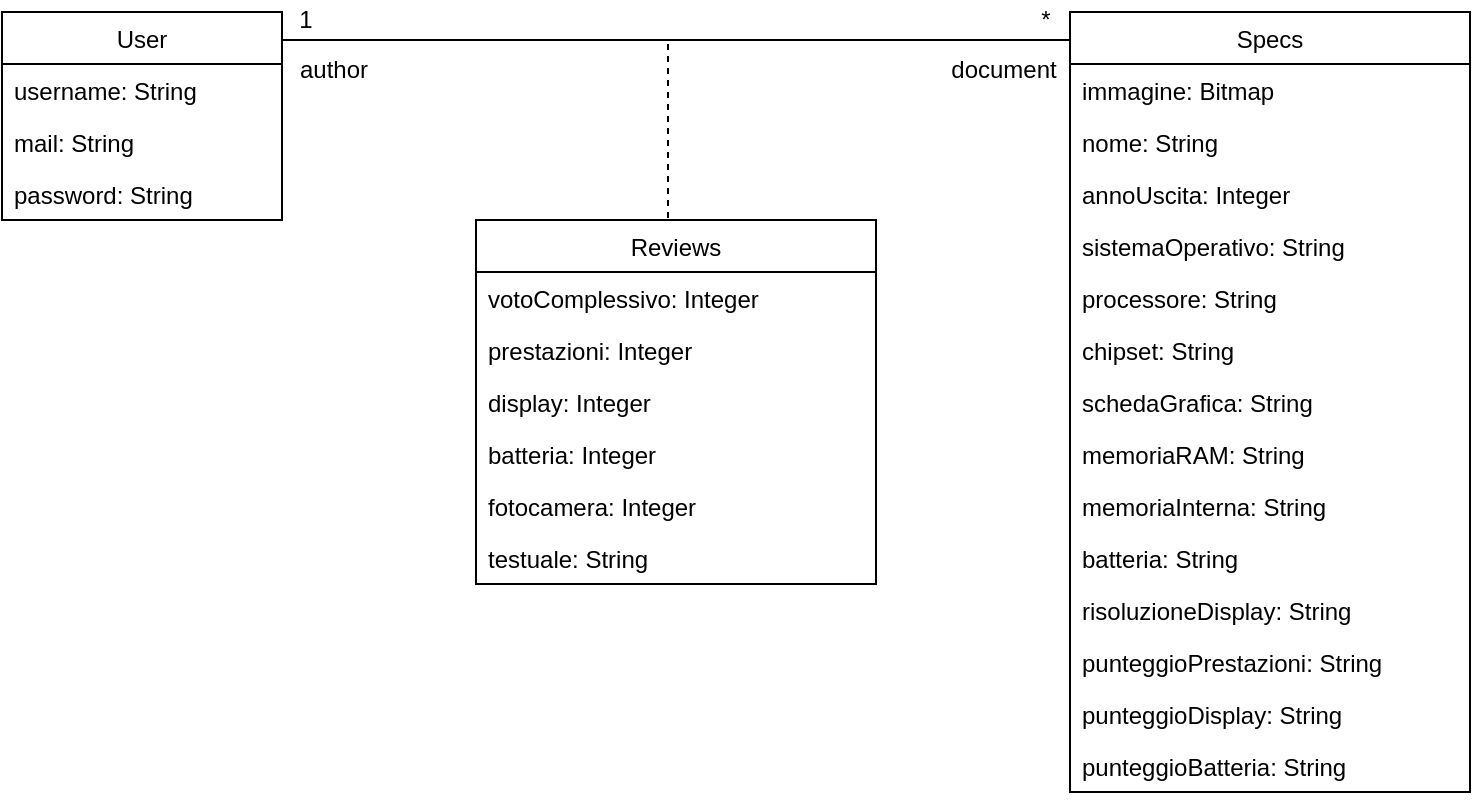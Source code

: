 <mxfile version="13.9.7" type="device"><diagram id="nP0EUK3V4YWFIhPtrHej" name="Page-1"><mxGraphModel dx="789" dy="437" grid="0" gridSize="10" guides="1" tooltips="1" connect="1" arrows="1" fold="1" page="0" pageScale="1" pageWidth="827" pageHeight="1169" math="0" shadow="0"><root><mxCell id="0"/><mxCell id="1" parent="0"/><mxCell id="1SizPJQ3pV7BWQvzkPKd-4" value="author" style="text;html=1;strokeColor=none;fillColor=none;align=center;verticalAlign=middle;whiteSpace=wrap;rounded=0;" parent="1" vertex="1"><mxGeometry x="191" y="159" width="40" height="20" as="geometry"/></mxCell><mxCell id="1SizPJQ3pV7BWQvzkPKd-5" value="document" style="text;html=1;strokeColor=none;fillColor=none;align=center;verticalAlign=middle;whiteSpace=wrap;rounded=0;" parent="1" vertex="1"><mxGeometry x="526" y="159" width="40" height="20" as="geometry"/></mxCell><mxCell id="1SizPJQ3pV7BWQvzkPKd-6" value="1" style="text;html=1;strokeColor=none;fillColor=none;align=center;verticalAlign=middle;whiteSpace=wrap;rounded=0;" parent="1" vertex="1"><mxGeometry x="177" y="134" width="40" height="20" as="geometry"/></mxCell><mxCell id="1SizPJQ3pV7BWQvzkPKd-7" value="*" style="text;html=1;strokeColor=none;fillColor=none;align=center;verticalAlign=middle;whiteSpace=wrap;rounded=0;" parent="1" vertex="1"><mxGeometry x="547" y="134" width="40" height="20" as="geometry"/></mxCell><mxCell id="1SizPJQ3pV7BWQvzkPKd-20" value="" style="edgeStyle=orthogonalEdgeStyle;rounded=0;orthogonalLoop=1;jettySize=auto;html=1;endArrow=none;endFill=0;fontSize=12;verticalAlign=bottom;" parent="1" source="1SizPJQ3pV7BWQvzkPKd-8" target="1SizPJQ3pV7BWQvzkPKd-12" edge="1"><mxGeometry relative="1" as="geometry"><Array as="points"><mxPoint x="292" y="154"/><mxPoint x="292" y="154"/></Array></mxGeometry></mxCell><mxCell id="1SizPJQ3pV7BWQvzkPKd-8" value="User" style="swimlane;fontStyle=0;childLayout=stackLayout;horizontal=1;startSize=26;fillColor=none;horizontalStack=0;resizeParent=1;resizeParentMax=0;resizeLast=0;collapsible=1;marginBottom=0;fontSize=12;" parent="1" vertex="1"><mxGeometry x="45" y="140" width="140" height="104" as="geometry"><mxRectangle x="45" y="234" width="52" height="26" as="alternateBounds"/></mxGeometry></mxCell><mxCell id="1SizPJQ3pV7BWQvzkPKd-9" value="username: String" style="text;strokeColor=none;fillColor=none;align=left;verticalAlign=top;spacingLeft=4;spacingRight=4;overflow=hidden;rotatable=0;points=[[0,0.5],[1,0.5]];portConstraint=eastwest;" parent="1SizPJQ3pV7BWQvzkPKd-8" vertex="1"><mxGeometry y="26" width="140" height="26" as="geometry"/></mxCell><mxCell id="1SizPJQ3pV7BWQvzkPKd-10" value="mail: String" style="text;strokeColor=none;fillColor=none;align=left;verticalAlign=top;spacingLeft=4;spacingRight=4;overflow=hidden;rotatable=0;points=[[0,0.5],[1,0.5]];portConstraint=eastwest;" parent="1SizPJQ3pV7BWQvzkPKd-8" vertex="1"><mxGeometry y="52" width="140" height="26" as="geometry"/></mxCell><mxCell id="1SizPJQ3pV7BWQvzkPKd-11" value="password: String" style="text;strokeColor=none;fillColor=none;align=left;verticalAlign=top;spacingLeft=4;spacingRight=4;overflow=hidden;rotatable=0;points=[[0,0.5],[1,0.5]];portConstraint=eastwest;" parent="1SizPJQ3pV7BWQvzkPKd-8" vertex="1"><mxGeometry y="78" width="140" height="26" as="geometry"/></mxCell><mxCell id="1SizPJQ3pV7BWQvzkPKd-12" value="Specs" style="swimlane;fontStyle=0;childLayout=stackLayout;horizontal=1;startSize=26;fillColor=none;horizontalStack=0;resizeParent=1;resizeParentMax=0;resizeLast=0;collapsible=1;marginBottom=0;fontSize=12;" parent="1" vertex="1"><mxGeometry x="579" y="140" width="200" height="390" as="geometry"><mxRectangle x="45" y="234" width="52" height="26" as="alternateBounds"/></mxGeometry></mxCell><mxCell id="1SizPJQ3pV7BWQvzkPKd-13" value="immagine: Bitmap" style="text;strokeColor=none;fillColor=none;align=left;verticalAlign=top;spacingLeft=4;spacingRight=4;overflow=hidden;rotatable=0;points=[[0,0.5],[1,0.5]];portConstraint=eastwest;" parent="1SizPJQ3pV7BWQvzkPKd-12" vertex="1"><mxGeometry y="26" width="200" height="26" as="geometry"/></mxCell><mxCell id="1SizPJQ3pV7BWQvzkPKd-14" value="nome: String" style="text;strokeColor=none;fillColor=none;align=left;verticalAlign=top;spacingLeft=4;spacingRight=4;overflow=hidden;rotatable=0;points=[[0,0.5],[1,0.5]];portConstraint=eastwest;" parent="1SizPJQ3pV7BWQvzkPKd-12" vertex="1"><mxGeometry y="52" width="200" height="26" as="geometry"/></mxCell><mxCell id="1SizPJQ3pV7BWQvzkPKd-15" value="annoUscita: Integer" style="text;strokeColor=none;fillColor=none;align=left;verticalAlign=top;spacingLeft=4;spacingRight=4;overflow=hidden;rotatable=0;points=[[0,0.5],[1,0.5]];portConstraint=eastwest;" parent="1SizPJQ3pV7BWQvzkPKd-12" vertex="1"><mxGeometry y="78" width="200" height="26" as="geometry"/></mxCell><mxCell id="1SizPJQ3pV7BWQvzkPKd-17" value="sistemaOperativo: String" style="text;strokeColor=none;fillColor=none;align=left;verticalAlign=top;spacingLeft=4;spacingRight=4;overflow=hidden;rotatable=0;points=[[0,0.5],[1,0.5]];portConstraint=eastwest;fontSize=12;" parent="1SizPJQ3pV7BWQvzkPKd-12" vertex="1"><mxGeometry y="104" width="200" height="26" as="geometry"/></mxCell><mxCell id="1SizPJQ3pV7BWQvzkPKd-18" value="processore: String" style="text;strokeColor=none;fillColor=none;align=left;verticalAlign=top;spacingLeft=4;spacingRight=4;overflow=hidden;rotatable=0;points=[[0,0.5],[1,0.5]];portConstraint=eastwest;fontSize=12;" parent="1SizPJQ3pV7BWQvzkPKd-12" vertex="1"><mxGeometry y="130" width="200" height="26" as="geometry"/></mxCell><mxCell id="1SizPJQ3pV7BWQvzkPKd-19" value="chipset: String" style="text;strokeColor=none;fillColor=none;align=left;verticalAlign=top;spacingLeft=4;spacingRight=4;overflow=hidden;rotatable=0;points=[[0,0.5],[1,0.5]];portConstraint=eastwest;fontSize=12;" parent="1SizPJQ3pV7BWQvzkPKd-12" vertex="1"><mxGeometry y="156" width="200" height="26" as="geometry"/></mxCell><mxCell id="O2j5BQriuXbhQpsweW6N-11" value="schedaGrafica: String" style="text;strokeColor=none;fillColor=none;align=left;verticalAlign=top;spacingLeft=4;spacingRight=4;overflow=hidden;rotatable=0;points=[[0,0.5],[1,0.5]];portConstraint=eastwest;" vertex="1" parent="1SizPJQ3pV7BWQvzkPKd-12"><mxGeometry y="182" width="200" height="26" as="geometry"/></mxCell><mxCell id="O2j5BQriuXbhQpsweW6N-12" value="memoriaRAM: String" style="text;strokeColor=none;fillColor=none;align=left;verticalAlign=top;spacingLeft=4;spacingRight=4;overflow=hidden;rotatable=0;points=[[0,0.5],[1,0.5]];portConstraint=eastwest;" vertex="1" parent="1SizPJQ3pV7BWQvzkPKd-12"><mxGeometry y="208" width="200" height="26" as="geometry"/></mxCell><mxCell id="O2j5BQriuXbhQpsweW6N-13" value="memoriaInterna: String" style="text;strokeColor=none;fillColor=none;align=left;verticalAlign=top;spacingLeft=4;spacingRight=4;overflow=hidden;rotatable=0;points=[[0,0.5],[1,0.5]];portConstraint=eastwest;" vertex="1" parent="1SizPJQ3pV7BWQvzkPKd-12"><mxGeometry y="234" width="200" height="26" as="geometry"/></mxCell><mxCell id="O2j5BQriuXbhQpsweW6N-14" value="batteria: String" style="text;strokeColor=none;fillColor=none;align=left;verticalAlign=top;spacingLeft=4;spacingRight=4;overflow=hidden;rotatable=0;points=[[0,0.5],[1,0.5]];portConstraint=eastwest;" vertex="1" parent="1SizPJQ3pV7BWQvzkPKd-12"><mxGeometry y="260" width="200" height="26" as="geometry"/></mxCell><mxCell id="O2j5BQriuXbhQpsweW6N-15" value="risoluzioneDisplay: String" style="text;strokeColor=none;fillColor=none;align=left;verticalAlign=top;spacingLeft=4;spacingRight=4;overflow=hidden;rotatable=0;points=[[0,0.5],[1,0.5]];portConstraint=eastwest;" vertex="1" parent="1SizPJQ3pV7BWQvzkPKd-12"><mxGeometry y="286" width="200" height="26" as="geometry"/></mxCell><mxCell id="O2j5BQriuXbhQpsweW6N-17" value="punteggioPrestazioni: String" style="text;strokeColor=none;fillColor=none;align=left;verticalAlign=top;spacingLeft=4;spacingRight=4;overflow=hidden;rotatable=0;points=[[0,0.5],[1,0.5]];portConstraint=eastwest;" vertex="1" parent="1SizPJQ3pV7BWQvzkPKd-12"><mxGeometry y="312" width="200" height="26" as="geometry"/></mxCell><mxCell id="O2j5BQriuXbhQpsweW6N-18" value="punteggioDisplay: String" style="text;strokeColor=none;fillColor=none;align=left;verticalAlign=top;spacingLeft=4;spacingRight=4;overflow=hidden;rotatable=0;points=[[0,0.5],[1,0.5]];portConstraint=eastwest;" vertex="1" parent="1SizPJQ3pV7BWQvzkPKd-12"><mxGeometry y="338" width="200" height="26" as="geometry"/></mxCell><mxCell id="O2j5BQriuXbhQpsweW6N-19" value="punteggioBatteria: String" style="text;strokeColor=none;fillColor=none;align=left;verticalAlign=top;spacingLeft=4;spacingRight=4;overflow=hidden;rotatable=0;points=[[0,0.5],[1,0.5]];portConstraint=eastwest;" vertex="1" parent="1SizPJQ3pV7BWQvzkPKd-12"><mxGeometry y="364" width="200" height="26" as="geometry"/></mxCell><mxCell id="O2j5BQriuXbhQpsweW6N-2" value="" style="endArrow=none;dashed=1;html=1;" edge="1" parent="1"><mxGeometry width="50" height="50" relative="1" as="geometry"><mxPoint x="378" y="243" as="sourcePoint"/><mxPoint x="378" y="154" as="targetPoint"/></mxGeometry></mxCell><mxCell id="O2j5BQriuXbhQpsweW6N-3" value="Reviews" style="swimlane;fontStyle=0;childLayout=stackLayout;horizontal=1;startSize=26;fillColor=none;horizontalStack=0;resizeParent=1;resizeParentMax=0;resizeLast=0;collapsible=1;marginBottom=0;fontSize=12;" vertex="1" parent="1"><mxGeometry x="282" y="244" width="200" height="182" as="geometry"><mxRectangle x="282" y="244" width="52" height="26" as="alternateBounds"/></mxGeometry></mxCell><mxCell id="O2j5BQriuXbhQpsweW6N-4" value="votoComplessivo: Integer" style="text;strokeColor=none;fillColor=none;align=left;verticalAlign=top;spacingLeft=4;spacingRight=4;overflow=hidden;rotatable=0;points=[[0,0.5],[1,0.5]];portConstraint=eastwest;" vertex="1" parent="O2j5BQriuXbhQpsweW6N-3"><mxGeometry y="26" width="200" height="26" as="geometry"/></mxCell><mxCell id="O2j5BQriuXbhQpsweW6N-5" value="prestazioni: Integer" style="text;strokeColor=none;fillColor=none;align=left;verticalAlign=top;spacingLeft=4;spacingRight=4;overflow=hidden;rotatable=0;points=[[0,0.5],[1,0.5]];portConstraint=eastwest;" vertex="1" parent="O2j5BQriuXbhQpsweW6N-3"><mxGeometry y="52" width="200" height="26" as="geometry"/></mxCell><mxCell id="O2j5BQriuXbhQpsweW6N-6" value="display: Integer" style="text;strokeColor=none;fillColor=none;align=left;verticalAlign=top;spacingLeft=4;spacingRight=4;overflow=hidden;rotatable=0;points=[[0,0.5],[1,0.5]];portConstraint=eastwest;" vertex="1" parent="O2j5BQriuXbhQpsweW6N-3"><mxGeometry y="78" width="200" height="26" as="geometry"/></mxCell><mxCell id="O2j5BQriuXbhQpsweW6N-7" value="batteria: Integer" style="text;strokeColor=none;fillColor=none;align=left;verticalAlign=top;spacingLeft=4;spacingRight=4;overflow=hidden;rotatable=0;points=[[0,0.5],[1,0.5]];portConstraint=eastwest;fontSize=12;" vertex="1" parent="O2j5BQriuXbhQpsweW6N-3"><mxGeometry y="104" width="200" height="26" as="geometry"/></mxCell><mxCell id="O2j5BQriuXbhQpsweW6N-8" value="fotocamera: Integer" style="text;strokeColor=none;fillColor=none;align=left;verticalAlign=top;spacingLeft=4;spacingRight=4;overflow=hidden;rotatable=0;points=[[0,0.5],[1,0.5]];portConstraint=eastwest;fontSize=12;" vertex="1" parent="O2j5BQriuXbhQpsweW6N-3"><mxGeometry y="130" width="200" height="26" as="geometry"/></mxCell><mxCell id="O2j5BQriuXbhQpsweW6N-9" value="testuale: String" style="text;strokeColor=none;fillColor=none;align=left;verticalAlign=top;spacingLeft=4;spacingRight=4;overflow=hidden;rotatable=0;points=[[0,0.5],[1,0.5]];portConstraint=eastwest;fontSize=12;" vertex="1" parent="O2j5BQriuXbhQpsweW6N-3"><mxGeometry y="156" width="200" height="26" as="geometry"/></mxCell></root></mxGraphModel></diagram></mxfile>